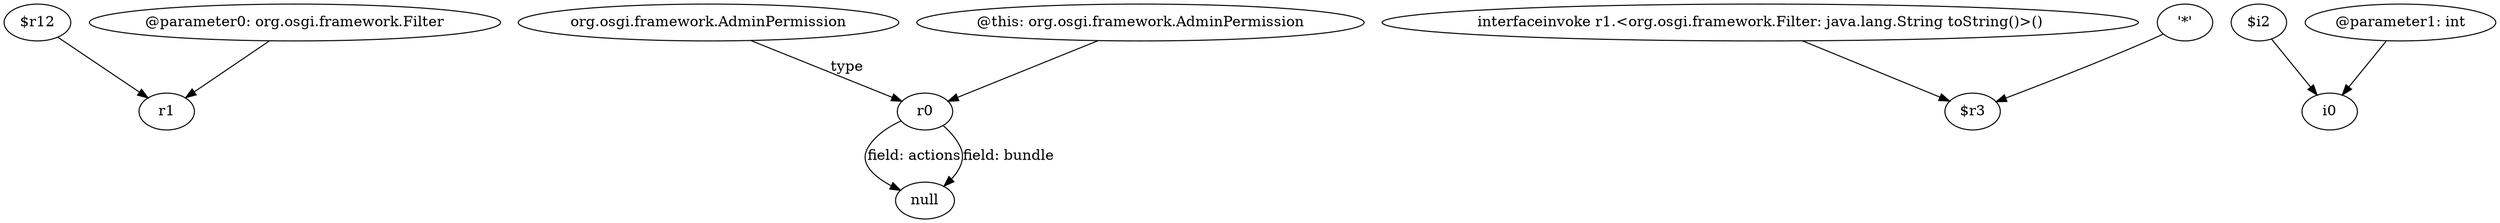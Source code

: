 digraph g {
0[label="$r12"]
1[label="r1"]
0->1[label=""]
2[label="r0"]
3[label="null"]
2->3[label="field: actions"]
2->3[label="field: bundle"]
4[label="interfaceinvoke r1.<org.osgi.framework.Filter: java.lang.String toString()>()"]
5[label="$r3"]
4->5[label=""]
6[label="'*'"]
6->5[label=""]
7[label="$i2"]
8[label="i0"]
7->8[label=""]
9[label="@parameter0: org.osgi.framework.Filter"]
9->1[label=""]
10[label="org.osgi.framework.AdminPermission"]
10->2[label="type"]
11[label="@parameter1: int"]
11->8[label=""]
12[label="@this: org.osgi.framework.AdminPermission"]
12->2[label=""]
}